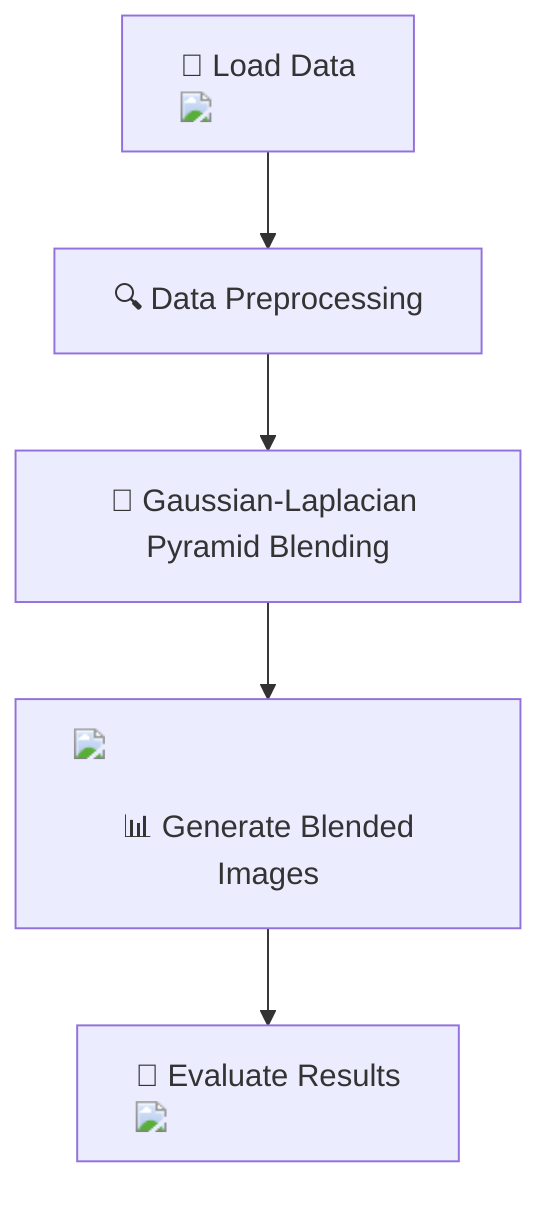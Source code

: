 graph TD;
    A["📂 Load Data <img src='file.svg' />"] --> B["🔍 Data Preprocessing"];
    B --> C["🎨 Gaussian-Laplacian Pyramid Blending"];
    C --> D["<img src='dummy_plots/barplot_template.svg'/> <br/> 📊 Generate Blended Images"];
    D --> E["🧪 Evaluate Results <img src='dummy_plots/scatter_plot_template.svg'/>"];